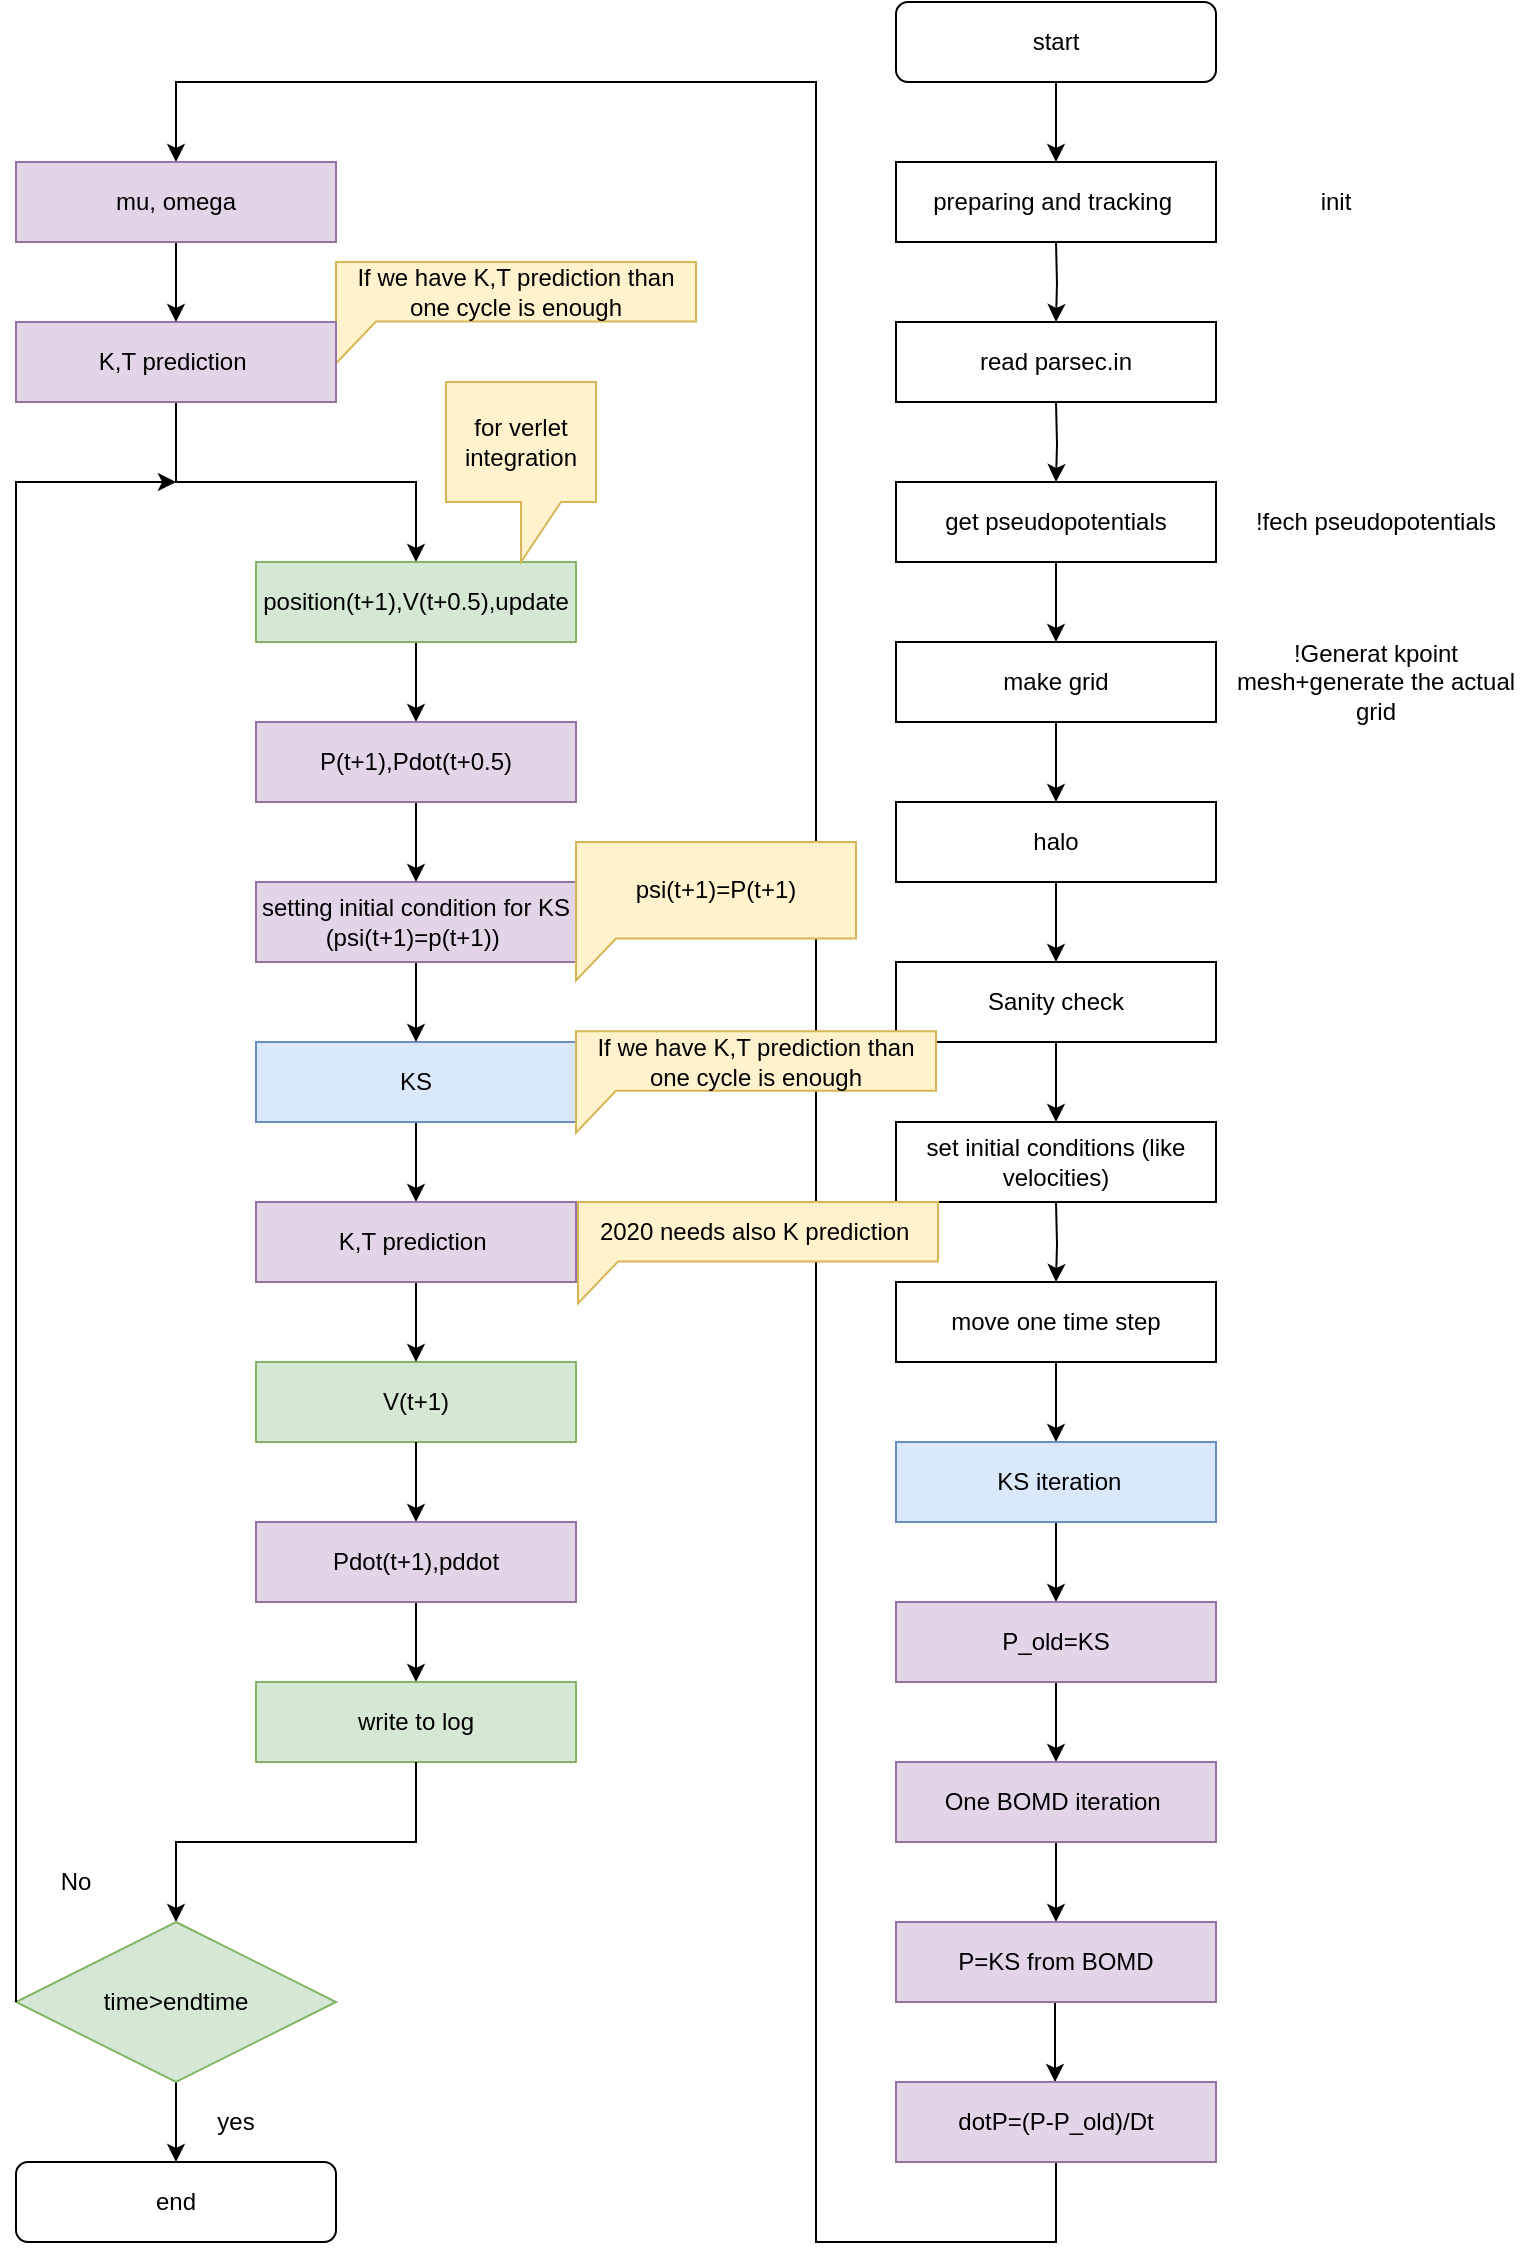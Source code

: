 <mxfile version="22.1.5" type="github">
  <diagram name="Page-1" id="nUPiuCRVbXKer7cdgbRS">
    <mxGraphModel dx="2074" dy="1120" grid="1" gridSize="10" guides="1" tooltips="1" connect="1" arrows="1" fold="1" page="1" pageScale="1" pageWidth="827" pageHeight="1169" math="0" shadow="0">
      <root>
        <mxCell id="0" />
        <mxCell id="1" parent="0" />
        <mxCell id="meWhoNTzZQdbwV-DVgsE-1" value="" style="edgeStyle=orthogonalEdgeStyle;rounded=0;orthogonalLoop=1;jettySize=auto;html=1;" parent="1" source="meWhoNTzZQdbwV-DVgsE-2" target="meWhoNTzZQdbwV-DVgsE-5" edge="1">
          <mxGeometry relative="1" as="geometry" />
        </mxCell>
        <mxCell id="meWhoNTzZQdbwV-DVgsE-2" value="start" style="rounded=1;whiteSpace=wrap;html=1;" parent="1" vertex="1">
          <mxGeometry x="480" width="160" height="40" as="geometry" />
        </mxCell>
        <mxCell id="meWhoNTzZQdbwV-DVgsE-11" value="" style="edgeStyle=orthogonalEdgeStyle;rounded=0;orthogonalLoop=1;jettySize=auto;html=1;" parent="1" edge="1">
          <mxGeometry relative="1" as="geometry">
            <mxPoint x="560" y="160" as="targetPoint" />
            <mxPoint x="560" y="120" as="sourcePoint" />
          </mxGeometry>
        </mxCell>
        <mxCell id="meWhoNTzZQdbwV-DVgsE-5" value="preparing and tracking&amp;nbsp;" style="rounded=0;whiteSpace=wrap;html=1;" parent="1" vertex="1">
          <mxGeometry x="480" y="80" width="160" height="40" as="geometry" />
        </mxCell>
        <mxCell id="meWhoNTzZQdbwV-DVgsE-6" value="init" style="text;html=1;strokeColor=none;fillColor=none;align=center;verticalAlign=middle;whiteSpace=wrap;rounded=0;" parent="1" vertex="1">
          <mxGeometry x="640" y="80" width="120" height="40" as="geometry" />
        </mxCell>
        <mxCell id="meWhoNTzZQdbwV-DVgsE-8" value="!fech pseudopotentials" style="text;html=1;strokeColor=none;fillColor=none;align=center;verticalAlign=middle;whiteSpace=wrap;rounded=0;" parent="1" vertex="1">
          <mxGeometry x="640" y="240" width="160" height="40" as="geometry" />
        </mxCell>
        <mxCell id="meWhoNTzZQdbwV-DVgsE-13" value="" style="edgeStyle=orthogonalEdgeStyle;rounded=0;orthogonalLoop=1;jettySize=auto;html=1;" parent="1" target="meWhoNTzZQdbwV-DVgsE-12" edge="1">
          <mxGeometry relative="1" as="geometry">
            <mxPoint x="560" y="200" as="sourcePoint" />
          </mxGeometry>
        </mxCell>
        <mxCell id="meWhoNTzZQdbwV-DVgsE-20" value="" style="edgeStyle=orthogonalEdgeStyle;rounded=0;orthogonalLoop=1;jettySize=auto;html=1;" parent="1" source="meWhoNTzZQdbwV-DVgsE-12" target="meWhoNTzZQdbwV-DVgsE-19" edge="1">
          <mxGeometry relative="1" as="geometry" />
        </mxCell>
        <mxCell id="meWhoNTzZQdbwV-DVgsE-12" value="get pseudopotentials" style="whiteSpace=wrap;html=1;" parent="1" vertex="1">
          <mxGeometry x="480" y="240" width="160" height="40" as="geometry" />
        </mxCell>
        <mxCell id="meWhoNTzZQdbwV-DVgsE-16" value="read parsec.in" style="rounded=0;whiteSpace=wrap;html=1;" parent="1" vertex="1">
          <mxGeometry x="480" y="160" width="160" height="40" as="geometry" />
        </mxCell>
        <mxCell id="meWhoNTzZQdbwV-DVgsE-23" value="" style="edgeStyle=orthogonalEdgeStyle;rounded=0;orthogonalLoop=1;jettySize=auto;html=1;" parent="1" source="meWhoNTzZQdbwV-DVgsE-19" target="meWhoNTzZQdbwV-DVgsE-22" edge="1">
          <mxGeometry relative="1" as="geometry" />
        </mxCell>
        <mxCell id="meWhoNTzZQdbwV-DVgsE-19" value="make grid" style="whiteSpace=wrap;html=1;" parent="1" vertex="1">
          <mxGeometry x="480" y="320" width="160" height="40" as="geometry" />
        </mxCell>
        <mxCell id="meWhoNTzZQdbwV-DVgsE-21" value="!Generat kpoint mesh+generate the actual grid" style="text;html=1;strokeColor=none;fillColor=none;align=center;verticalAlign=middle;whiteSpace=wrap;rounded=0;" parent="1" vertex="1">
          <mxGeometry x="640" y="320" width="160" height="40" as="geometry" />
        </mxCell>
        <mxCell id="meWhoNTzZQdbwV-DVgsE-25" value="" style="edgeStyle=orthogonalEdgeStyle;rounded=0;orthogonalLoop=1;jettySize=auto;html=1;" parent="1" source="meWhoNTzZQdbwV-DVgsE-22" edge="1">
          <mxGeometry relative="1" as="geometry">
            <mxPoint x="560" y="480" as="targetPoint" />
          </mxGeometry>
        </mxCell>
        <mxCell id="meWhoNTzZQdbwV-DVgsE-22" value="halo" style="whiteSpace=wrap;html=1;" parent="1" vertex="1">
          <mxGeometry x="480" y="400" width="160" height="40" as="geometry" />
        </mxCell>
        <mxCell id="Dcyslya8bvLTiR0OrAen-3" value="" style="edgeStyle=orthogonalEdgeStyle;rounded=0;orthogonalLoop=1;jettySize=auto;html=1;" edge="1" parent="1" source="meWhoNTzZQdbwV-DVgsE-29" target="0dsbQ9ZjG9rMAiAD8FBV-6">
          <mxGeometry relative="1" as="geometry" />
        </mxCell>
        <mxCell id="meWhoNTzZQdbwV-DVgsE-29" value="Sanity check" style="whiteSpace=wrap;html=1;" parent="1" vertex="1">
          <mxGeometry x="480" y="480" width="160" height="40" as="geometry" />
        </mxCell>
        <mxCell id="meWhoNTzZQdbwV-DVgsE-31" value="" style="endArrow=classic;html=1;rounded=0;" parent="1" edge="1">
          <mxGeometry width="50" height="50" relative="1" as="geometry">
            <mxPoint x="560" y="1080" as="sourcePoint" />
            <mxPoint x="120" y="80" as="targetPoint" />
            <Array as="points">
              <mxPoint x="560" y="1120" />
              <mxPoint x="440" y="1120" />
              <mxPoint x="440" y="880" />
              <mxPoint x="440" y="800" />
              <mxPoint x="440" y="40" />
              <mxPoint x="320" y="40" />
              <mxPoint x="200" y="40" />
              <mxPoint x="120" y="40" />
            </Array>
          </mxGeometry>
        </mxCell>
        <mxCell id="fpvFAcqy5JWS7vJNMOJu-4" value="" style="endArrow=classic;html=1;rounded=0;exitX=0.5;exitY=1;exitDx=0;exitDy=0;entryX=0.5;entryY=0;entryDx=0;entryDy=0;" parent="1" target="fpvFAcqy5JWS7vJNMOJu-5" edge="1">
          <mxGeometry width="50" height="50" relative="1" as="geometry">
            <mxPoint x="120" y="200" as="sourcePoint" />
            <mxPoint x="200" y="280" as="targetPoint" />
            <Array as="points">
              <mxPoint x="120" y="240" />
              <mxPoint x="240" y="240" />
            </Array>
          </mxGeometry>
        </mxCell>
        <mxCell id="fpvFAcqy5JWS7vJNMOJu-8" value="" style="edgeStyle=orthogonalEdgeStyle;rounded=0;orthogonalLoop=1;jettySize=auto;html=1;" parent="1" source="fpvFAcqy5JWS7vJNMOJu-5" edge="1">
          <mxGeometry relative="1" as="geometry">
            <mxPoint x="240" y="360" as="targetPoint" />
          </mxGeometry>
        </mxCell>
        <mxCell id="fpvFAcqy5JWS7vJNMOJu-5" value="position(t+1),V(t+0.5),update" style="whiteSpace=wrap;html=1;fillColor=#d5e8d4;strokeColor=#82b366;" parent="1" vertex="1">
          <mxGeometry x="160" y="280" width="160" height="40" as="geometry" />
        </mxCell>
        <mxCell id="fpvFAcqy5JWS7vJNMOJu-12" value="" style="edgeStyle=orthogonalEdgeStyle;rounded=0;orthogonalLoop=1;jettySize=auto;html=1;" parent="1" source="fpvFAcqy5JWS7vJNMOJu-6" edge="1">
          <mxGeometry relative="1" as="geometry">
            <mxPoint x="240" y="600" as="targetPoint" />
          </mxGeometry>
        </mxCell>
        <mxCell id="fpvFAcqy5JWS7vJNMOJu-6" value="KS" style="whiteSpace=wrap;html=1;fillColor=#dae8fc;strokeColor=#6c8ebf;" parent="1" vertex="1">
          <mxGeometry x="160" y="520" width="160" height="40" as="geometry" />
        </mxCell>
        <mxCell id="fpvFAcqy5JWS7vJNMOJu-9" value="" style="edgeStyle=orthogonalEdgeStyle;rounded=0;orthogonalLoop=1;jettySize=auto;html=1;" parent="1" source="fpvFAcqy5JWS7vJNMOJu-7" target="fpvFAcqy5JWS7vJNMOJu-6" edge="1">
          <mxGeometry relative="1" as="geometry" />
        </mxCell>
        <mxCell id="fpvFAcqy5JWS7vJNMOJu-7" value="setting initial condition for KS (psi(t+1)=p(t+1))&amp;nbsp;" style="whiteSpace=wrap;html=1;fillColor=#e1d5e7;strokeColor=#9673a6;" parent="1" vertex="1">
          <mxGeometry x="160" y="440" width="160" height="40" as="geometry" />
        </mxCell>
        <mxCell id="fpvFAcqy5JWS7vJNMOJu-10" value="for verlet integration" style="shape=callout;whiteSpace=wrap;html=1;perimeter=calloutPerimeter;fillColor=#fff2cc;strokeColor=#d6b656;" parent="1" vertex="1">
          <mxGeometry x="255" y="190" width="75" height="90" as="geometry" />
        </mxCell>
        <mxCell id="fpvFAcqy5JWS7vJNMOJu-14" value="" style="edgeStyle=orthogonalEdgeStyle;rounded=0;orthogonalLoop=1;jettySize=auto;html=1;" parent="1" source="0dsbQ9ZjG9rMAiAD8FBV-28" target="fpvFAcqy5JWS7vJNMOJu-13" edge="1">
          <mxGeometry relative="1" as="geometry" />
        </mxCell>
        <mxCell id="fpvFAcqy5JWS7vJNMOJu-11" value="V(t+1)" style="whiteSpace=wrap;html=1;fillColor=#d5e8d4;strokeColor=#82b366;" parent="1" vertex="1">
          <mxGeometry x="160" y="680" width="160" height="40" as="geometry" />
        </mxCell>
        <mxCell id="fpvFAcqy5JWS7vJNMOJu-13" value="write to log" style="whiteSpace=wrap;html=1;fillColor=#d5e8d4;strokeColor=#82b366;" parent="1" vertex="1">
          <mxGeometry x="160" y="840" width="160" height="40" as="geometry" />
        </mxCell>
        <mxCell id="fpvFAcqy5JWS7vJNMOJu-15" value="" style="endArrow=classic;html=1;rounded=0;exitX=0.5;exitY=1;exitDx=0;exitDy=0;entryX=0.5;entryY=0;entryDx=0;entryDy=0;entryPerimeter=0;" parent="1" source="fpvFAcqy5JWS7vJNMOJu-13" target="fpvFAcqy5JWS7vJNMOJu-16" edge="1">
          <mxGeometry width="50" height="50" relative="1" as="geometry">
            <mxPoint x="310" y="660" as="sourcePoint" />
            <mxPoint x="120" y="960" as="targetPoint" />
            <Array as="points">
              <mxPoint x="240" y="920" />
              <mxPoint x="120" y="920" />
            </Array>
          </mxGeometry>
        </mxCell>
        <mxCell id="fpvFAcqy5JWS7vJNMOJu-19" value="" style="edgeStyle=orthogonalEdgeStyle;rounded=0;orthogonalLoop=1;jettySize=auto;html=1;" parent="1" source="fpvFAcqy5JWS7vJNMOJu-16" edge="1">
          <mxGeometry relative="1" as="geometry">
            <mxPoint x="120" y="1080" as="targetPoint" />
          </mxGeometry>
        </mxCell>
        <mxCell id="fpvFAcqy5JWS7vJNMOJu-16" value="time&amp;gt;endtime" style="rhombus;whiteSpace=wrap;html=1;fillColor=#d5e8d4;strokeColor=#82b366;" parent="1" vertex="1">
          <mxGeometry x="40" y="960" width="160" height="80" as="geometry" />
        </mxCell>
        <mxCell id="fpvFAcqy5JWS7vJNMOJu-17" value="" style="endArrow=classic;html=1;rounded=0;exitX=0;exitY=0.5;exitDx=0;exitDy=0;" parent="1" source="fpvFAcqy5JWS7vJNMOJu-16" edge="1">
          <mxGeometry width="50" height="50" relative="1" as="geometry">
            <mxPoint x="310" y="420" as="sourcePoint" />
            <mxPoint x="120" y="240" as="targetPoint" />
            <Array as="points">
              <mxPoint x="40" y="240" />
            </Array>
          </mxGeometry>
        </mxCell>
        <mxCell id="fpvFAcqy5JWS7vJNMOJu-18" value="end" style="rounded=1;whiteSpace=wrap;html=1;" parent="1" vertex="1">
          <mxGeometry x="40" y="1080" width="160" height="40" as="geometry" />
        </mxCell>
        <mxCell id="fpvFAcqy5JWS7vJNMOJu-20" value="No" style="text;html=1;strokeColor=none;fillColor=none;align=center;verticalAlign=middle;whiteSpace=wrap;rounded=0;" parent="1" vertex="1">
          <mxGeometry x="40" y="920" width="60" height="40" as="geometry" />
        </mxCell>
        <mxCell id="fpvFAcqy5JWS7vJNMOJu-21" value="yes" style="text;html=1;strokeColor=none;fillColor=none;align=center;verticalAlign=middle;whiteSpace=wrap;rounded=0;" parent="1" vertex="1">
          <mxGeometry x="120" y="1040" width="60" height="40" as="geometry" />
        </mxCell>
        <mxCell id="0dsbQ9ZjG9rMAiAD8FBV-4" value="" style="edgeStyle=orthogonalEdgeStyle;rounded=0;orthogonalLoop=1;jettySize=auto;html=1;" parent="1" target="0dsbQ9ZjG9rMAiAD8FBV-5" edge="1">
          <mxGeometry relative="1" as="geometry">
            <mxPoint x="560" y="600" as="sourcePoint" />
          </mxGeometry>
        </mxCell>
        <mxCell id="0dsbQ9ZjG9rMAiAD8FBV-12" value="" style="edgeStyle=orthogonalEdgeStyle;rounded=0;orthogonalLoop=1;jettySize=auto;html=1;" parent="1" source="0dsbQ9ZjG9rMAiAD8FBV-5" edge="1">
          <mxGeometry relative="1" as="geometry">
            <mxPoint x="560" y="720" as="targetPoint" />
          </mxGeometry>
        </mxCell>
        <mxCell id="0dsbQ9ZjG9rMAiAD8FBV-5" value="move one time step" style="whiteSpace=wrap;html=1;" parent="1" vertex="1">
          <mxGeometry x="480" y="640" width="160" height="40" as="geometry" />
        </mxCell>
        <mxCell id="0dsbQ9ZjG9rMAiAD8FBV-6" value="set initial conditions (like velocities)" style="rounded=0;whiteSpace=wrap;html=1;" parent="1" vertex="1">
          <mxGeometry x="480" y="560" width="160" height="40" as="geometry" />
        </mxCell>
        <mxCell id="0dsbQ9ZjG9rMAiAD8FBV-13" value="" style="edgeStyle=orthogonalEdgeStyle;rounded=0;orthogonalLoop=1;jettySize=auto;html=1;" parent="1" edge="1">
          <mxGeometry relative="1" as="geometry">
            <mxPoint x="559.5" y="1040" as="sourcePoint" />
            <mxPoint x="559.5" y="1040" as="targetPoint" />
            <Array as="points">
              <mxPoint x="559.5" y="1000" />
              <mxPoint x="559.5" y="1000" />
            </Array>
          </mxGeometry>
        </mxCell>
        <mxCell id="0dsbQ9ZjG9rMAiAD8FBV-14" value="" style="edgeStyle=orthogonalEdgeStyle;rounded=0;orthogonalLoop=1;jettySize=auto;html=1;" parent="1" source="0dsbQ9ZjG9rMAiAD8FBV-15" target="0dsbQ9ZjG9rMAiAD8FBV-17" edge="1">
          <mxGeometry relative="1" as="geometry" />
        </mxCell>
        <mxCell id="0dsbQ9ZjG9rMAiAD8FBV-15" value="&amp;nbsp;KS iteration" style="whiteSpace=wrap;html=1;fillColor=#dae8fc;strokeColor=#6c8ebf;" parent="1" vertex="1">
          <mxGeometry x="480" y="720" width="160" height="40" as="geometry" />
        </mxCell>
        <mxCell id="0dsbQ9ZjG9rMAiAD8FBV-16" value="" style="edgeStyle=orthogonalEdgeStyle;rounded=0;orthogonalLoop=1;jettySize=auto;html=1;" parent="1" source="0dsbQ9ZjG9rMAiAD8FBV-17" target="0dsbQ9ZjG9rMAiAD8FBV-19" edge="1">
          <mxGeometry relative="1" as="geometry" />
        </mxCell>
        <mxCell id="0dsbQ9ZjG9rMAiAD8FBV-17" value="P_old=KS" style="whiteSpace=wrap;html=1;fillColor=#e1d5e7;strokeColor=#9673a6;" parent="1" vertex="1">
          <mxGeometry x="480" y="800" width="160" height="40" as="geometry" />
        </mxCell>
        <mxCell id="0dsbQ9ZjG9rMAiAD8FBV-18" value="" style="edgeStyle=orthogonalEdgeStyle;rounded=0;orthogonalLoop=1;jettySize=auto;html=1;" parent="1" source="0dsbQ9ZjG9rMAiAD8FBV-19" target="0dsbQ9ZjG9rMAiAD8FBV-20" edge="1">
          <mxGeometry relative="1" as="geometry" />
        </mxCell>
        <mxCell id="0dsbQ9ZjG9rMAiAD8FBV-19" value="One BOMD iteration&amp;nbsp;" style="whiteSpace=wrap;html=1;fillColor=#e1d5e7;strokeColor=#9673a6;" parent="1" vertex="1">
          <mxGeometry x="480" y="880" width="160" height="40" as="geometry" />
        </mxCell>
        <mxCell id="0dsbQ9ZjG9rMAiAD8FBV-20" value="P=KS from BOMD" style="whiteSpace=wrap;html=1;fillColor=#e1d5e7;strokeColor=#9673a6;" parent="1" vertex="1">
          <mxGeometry x="480" y="960" width="160" height="40" as="geometry" />
        </mxCell>
        <mxCell id="0dsbQ9ZjG9rMAiAD8FBV-21" value="dotP=(P-P_old)/Dt" style="whiteSpace=wrap;html=1;fillColor=#e1d5e7;strokeColor=#9673a6;" parent="1" vertex="1">
          <mxGeometry x="480" y="1040" width="160" height="40" as="geometry" />
        </mxCell>
        <mxCell id="0dsbQ9ZjG9rMAiAD8FBV-22" value="2020 needs also K prediction&amp;nbsp;" style="shape=callout;whiteSpace=wrap;html=1;perimeter=calloutPerimeter;rotation=0;size=21;position=0;position2=0;fillColor=#fff2cc;strokeColor=#d6b656;" parent="1" vertex="1">
          <mxGeometry x="321" y="600" width="180" height="50.75" as="geometry" />
        </mxCell>
        <mxCell id="0dsbQ9ZjG9rMAiAD8FBV-25" value="psi(t+1)=P(t+1)" style="shape=callout;whiteSpace=wrap;html=1;perimeter=calloutPerimeter;rotation=0;size=21;position=0;position2=0;fillColor=#fff2cc;strokeColor=#d6b656;" parent="1" vertex="1">
          <mxGeometry x="320" y="420" width="140" height="69.25" as="geometry" />
        </mxCell>
        <mxCell id="0dsbQ9ZjG9rMAiAD8FBV-27" value="" style="edgeStyle=orthogonalEdgeStyle;rounded=0;orthogonalLoop=1;jettySize=auto;html=1;" parent="1" source="0dsbQ9ZjG9rMAiAD8FBV-26" target="fpvFAcqy5JWS7vJNMOJu-7" edge="1">
          <mxGeometry relative="1" as="geometry" />
        </mxCell>
        <mxCell id="0dsbQ9ZjG9rMAiAD8FBV-26" value="P(t+1),Pdot(t+0.5)" style="whiteSpace=wrap;html=1;fillColor=#e1d5e7;strokeColor=#9673a6;" parent="1" vertex="1">
          <mxGeometry x="160" y="360" width="160" height="40" as="geometry" />
        </mxCell>
        <mxCell id="0dsbQ9ZjG9rMAiAD8FBV-29" value="" style="edgeStyle=orthogonalEdgeStyle;rounded=0;orthogonalLoop=1;jettySize=auto;html=1;" parent="1" source="fpvFAcqy5JWS7vJNMOJu-11" target="0dsbQ9ZjG9rMAiAD8FBV-28" edge="1">
          <mxGeometry relative="1" as="geometry">
            <mxPoint x="240" y="720" as="sourcePoint" />
            <mxPoint x="240" y="840" as="targetPoint" />
          </mxGeometry>
        </mxCell>
        <mxCell id="0dsbQ9ZjG9rMAiAD8FBV-28" value="Pdot(t+1),pddot" style="whiteSpace=wrap;html=1;fillColor=#e1d5e7;strokeColor=#9673a6;" parent="1" vertex="1">
          <mxGeometry x="160" y="760" width="160" height="40" as="geometry" />
        </mxCell>
        <mxCell id="0dsbQ9ZjG9rMAiAD8FBV-31" value="" style="edgeStyle=orthogonalEdgeStyle;rounded=0;orthogonalLoop=1;jettySize=auto;html=1;" parent="1" source="0dsbQ9ZjG9rMAiAD8FBV-30" target="fpvFAcqy5JWS7vJNMOJu-11" edge="1">
          <mxGeometry relative="1" as="geometry" />
        </mxCell>
        <mxCell id="0dsbQ9ZjG9rMAiAD8FBV-30" value="K,T prediction&amp;nbsp;" style="rounded=0;whiteSpace=wrap;html=1;fillColor=#e1d5e7;strokeColor=#9673a6;" parent="1" vertex="1">
          <mxGeometry x="160" y="600" width="160" height="40" as="geometry" />
        </mxCell>
        <mxCell id="jcBNPwm7q84aEnQI9bpm-1" value="If we have K,T prediction than one cycle is enough" style="shape=callout;whiteSpace=wrap;html=1;perimeter=calloutPerimeter;rotation=0;size=21;position=0;position2=0;fillColor=#fff2cc;strokeColor=#d6b656;" parent="1" vertex="1">
          <mxGeometry x="320" y="514.63" width="180" height="50.75" as="geometry" />
        </mxCell>
        <mxCell id="jcBNPwm7q84aEnQI9bpm-2" value="If we have K,T prediction than one cycle is enough" style="shape=callout;whiteSpace=wrap;html=1;perimeter=calloutPerimeter;rotation=0;size=21;position=0;position2=0;fillColor=#fff2cc;strokeColor=#d6b656;" parent="1" vertex="1">
          <mxGeometry x="200" y="130" width="180" height="50.75" as="geometry" />
        </mxCell>
        <mxCell id="jcBNPwm7q84aEnQI9bpm-3" value="K,T prediction&amp;nbsp;" style="rounded=0;whiteSpace=wrap;html=1;fillColor=#e1d5e7;strokeColor=#9673a6;" parent="1" vertex="1">
          <mxGeometry x="40" y="160" width="160" height="40" as="geometry" />
        </mxCell>
        <mxCell id="Dcyslya8bvLTiR0OrAen-2" value="" style="edgeStyle=orthogonalEdgeStyle;rounded=0;orthogonalLoop=1;jettySize=auto;html=1;" edge="1" parent="1" source="Dcyslya8bvLTiR0OrAen-1" target="jcBNPwm7q84aEnQI9bpm-3">
          <mxGeometry relative="1" as="geometry" />
        </mxCell>
        <mxCell id="Dcyslya8bvLTiR0OrAen-1" value="mu, omega" style="whiteSpace=wrap;html=1;fillColor=#e1d5e7;strokeColor=#9673a6;" vertex="1" parent="1">
          <mxGeometry x="40" y="80" width="160" height="40" as="geometry" />
        </mxCell>
      </root>
    </mxGraphModel>
  </diagram>
</mxfile>
